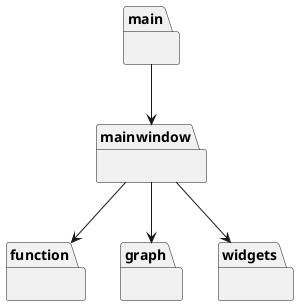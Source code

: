 @startuml packages
set namespaceSeparator none
package "function" as function {
}
package "graph" as graph {
}
package "main" as main {
}
package "mainwindow" as mainwindow {
}
package "widgets" as widgets {
}
main --> mainwindow
mainwindow --> function
mainwindow --> graph
mainwindow --> widgets
@enduml

